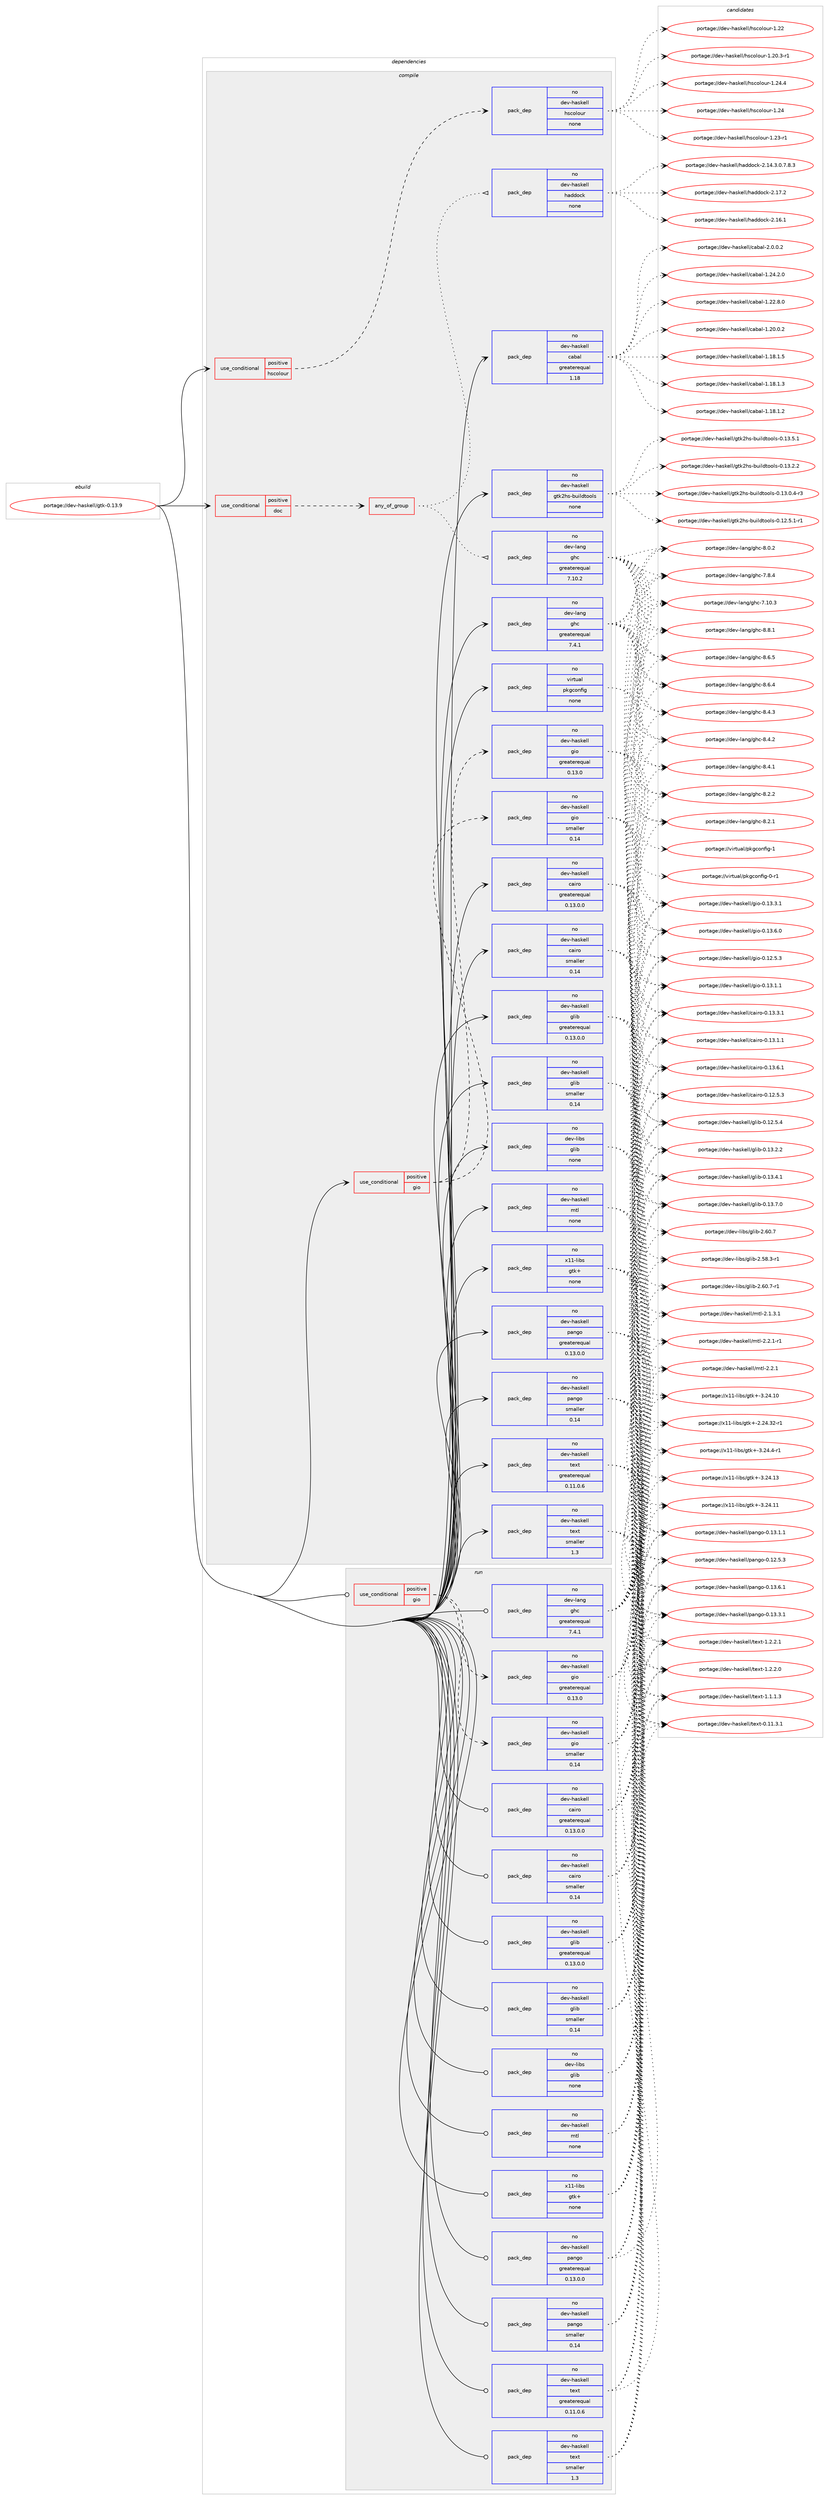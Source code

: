digraph prolog {

# *************
# Graph options
# *************

newrank=true;
concentrate=true;
compound=true;
graph [rankdir=LR,fontname=Helvetica,fontsize=10,ranksep=1.5];#, ranksep=2.5, nodesep=0.2];
edge  [arrowhead=vee];
node  [fontname=Helvetica,fontsize=10];

# **********
# The ebuild
# **********

subgraph cluster_leftcol {
color=gray;
label=<<i>ebuild</i>>;
id [label="portage://dev-haskell/gtk-0.13.9", color=red, width=4, href="../dev-haskell/gtk-0.13.9.svg"];
}

# ****************
# The dependencies
# ****************

subgraph cluster_midcol {
color=gray;
label=<<i>dependencies</i>>;
subgraph cluster_compile {
fillcolor="#eeeeee";
style=filled;
label=<<i>compile</i>>;
subgraph cond133798 {
dependency561298 [label=<<TABLE BORDER="0" CELLBORDER="1" CELLSPACING="0" CELLPADDING="4"><TR><TD ROWSPAN="3" CELLPADDING="10">use_conditional</TD></TR><TR><TD>positive</TD></TR><TR><TD>doc</TD></TR></TABLE>>, shape=none, color=red];
subgraph any6382 {
dependency561299 [label=<<TABLE BORDER="0" CELLBORDER="1" CELLSPACING="0" CELLPADDING="4"><TR><TD CELLPADDING="10">any_of_group</TD></TR></TABLE>>, shape=none, color=red];subgraph pack420881 {
dependency561300 [label=<<TABLE BORDER="0" CELLBORDER="1" CELLSPACING="0" CELLPADDING="4" WIDTH="220"><TR><TD ROWSPAN="6" CELLPADDING="30">pack_dep</TD></TR><TR><TD WIDTH="110">no</TD></TR><TR><TD>dev-haskell</TD></TR><TR><TD>haddock</TD></TR><TR><TD>none</TD></TR><TR><TD></TD></TR></TABLE>>, shape=none, color=blue];
}
dependency561299:e -> dependency561300:w [weight=20,style="dotted",arrowhead="oinv"];
subgraph pack420882 {
dependency561301 [label=<<TABLE BORDER="0" CELLBORDER="1" CELLSPACING="0" CELLPADDING="4" WIDTH="220"><TR><TD ROWSPAN="6" CELLPADDING="30">pack_dep</TD></TR><TR><TD WIDTH="110">no</TD></TR><TR><TD>dev-lang</TD></TR><TR><TD>ghc</TD></TR><TR><TD>greaterequal</TD></TR><TR><TD>7.10.2</TD></TR></TABLE>>, shape=none, color=blue];
}
dependency561299:e -> dependency561301:w [weight=20,style="dotted",arrowhead="oinv"];
}
dependency561298:e -> dependency561299:w [weight=20,style="dashed",arrowhead="vee"];
}
id:e -> dependency561298:w [weight=20,style="solid",arrowhead="vee"];
subgraph cond133799 {
dependency561302 [label=<<TABLE BORDER="0" CELLBORDER="1" CELLSPACING="0" CELLPADDING="4"><TR><TD ROWSPAN="3" CELLPADDING="10">use_conditional</TD></TR><TR><TD>positive</TD></TR><TR><TD>gio</TD></TR></TABLE>>, shape=none, color=red];
subgraph pack420883 {
dependency561303 [label=<<TABLE BORDER="0" CELLBORDER="1" CELLSPACING="0" CELLPADDING="4" WIDTH="220"><TR><TD ROWSPAN="6" CELLPADDING="30">pack_dep</TD></TR><TR><TD WIDTH="110">no</TD></TR><TR><TD>dev-haskell</TD></TR><TR><TD>gio</TD></TR><TR><TD>greaterequal</TD></TR><TR><TD>0.13.0</TD></TR></TABLE>>, shape=none, color=blue];
}
dependency561302:e -> dependency561303:w [weight=20,style="dashed",arrowhead="vee"];
subgraph pack420884 {
dependency561304 [label=<<TABLE BORDER="0" CELLBORDER="1" CELLSPACING="0" CELLPADDING="4" WIDTH="220"><TR><TD ROWSPAN="6" CELLPADDING="30">pack_dep</TD></TR><TR><TD WIDTH="110">no</TD></TR><TR><TD>dev-haskell</TD></TR><TR><TD>gio</TD></TR><TR><TD>smaller</TD></TR><TR><TD>0.14</TD></TR></TABLE>>, shape=none, color=blue];
}
dependency561302:e -> dependency561304:w [weight=20,style="dashed",arrowhead="vee"];
}
id:e -> dependency561302:w [weight=20,style="solid",arrowhead="vee"];
subgraph cond133800 {
dependency561305 [label=<<TABLE BORDER="0" CELLBORDER="1" CELLSPACING="0" CELLPADDING="4"><TR><TD ROWSPAN="3" CELLPADDING="10">use_conditional</TD></TR><TR><TD>positive</TD></TR><TR><TD>hscolour</TD></TR></TABLE>>, shape=none, color=red];
subgraph pack420885 {
dependency561306 [label=<<TABLE BORDER="0" CELLBORDER="1" CELLSPACING="0" CELLPADDING="4" WIDTH="220"><TR><TD ROWSPAN="6" CELLPADDING="30">pack_dep</TD></TR><TR><TD WIDTH="110">no</TD></TR><TR><TD>dev-haskell</TD></TR><TR><TD>hscolour</TD></TR><TR><TD>none</TD></TR><TR><TD></TD></TR></TABLE>>, shape=none, color=blue];
}
dependency561305:e -> dependency561306:w [weight=20,style="dashed",arrowhead="vee"];
}
id:e -> dependency561305:w [weight=20,style="solid",arrowhead="vee"];
subgraph pack420886 {
dependency561307 [label=<<TABLE BORDER="0" CELLBORDER="1" CELLSPACING="0" CELLPADDING="4" WIDTH="220"><TR><TD ROWSPAN="6" CELLPADDING="30">pack_dep</TD></TR><TR><TD WIDTH="110">no</TD></TR><TR><TD>dev-haskell</TD></TR><TR><TD>cabal</TD></TR><TR><TD>greaterequal</TD></TR><TR><TD>1.18</TD></TR></TABLE>>, shape=none, color=blue];
}
id:e -> dependency561307:w [weight=20,style="solid",arrowhead="vee"];
subgraph pack420887 {
dependency561308 [label=<<TABLE BORDER="0" CELLBORDER="1" CELLSPACING="0" CELLPADDING="4" WIDTH="220"><TR><TD ROWSPAN="6" CELLPADDING="30">pack_dep</TD></TR><TR><TD WIDTH="110">no</TD></TR><TR><TD>dev-haskell</TD></TR><TR><TD>cairo</TD></TR><TR><TD>greaterequal</TD></TR><TR><TD>0.13.0.0</TD></TR></TABLE>>, shape=none, color=blue];
}
id:e -> dependency561308:w [weight=20,style="solid",arrowhead="vee"];
subgraph pack420888 {
dependency561309 [label=<<TABLE BORDER="0" CELLBORDER="1" CELLSPACING="0" CELLPADDING="4" WIDTH="220"><TR><TD ROWSPAN="6" CELLPADDING="30">pack_dep</TD></TR><TR><TD WIDTH="110">no</TD></TR><TR><TD>dev-haskell</TD></TR><TR><TD>cairo</TD></TR><TR><TD>smaller</TD></TR><TR><TD>0.14</TD></TR></TABLE>>, shape=none, color=blue];
}
id:e -> dependency561309:w [weight=20,style="solid",arrowhead="vee"];
subgraph pack420889 {
dependency561310 [label=<<TABLE BORDER="0" CELLBORDER="1" CELLSPACING="0" CELLPADDING="4" WIDTH="220"><TR><TD ROWSPAN="6" CELLPADDING="30">pack_dep</TD></TR><TR><TD WIDTH="110">no</TD></TR><TR><TD>dev-haskell</TD></TR><TR><TD>glib</TD></TR><TR><TD>greaterequal</TD></TR><TR><TD>0.13.0.0</TD></TR></TABLE>>, shape=none, color=blue];
}
id:e -> dependency561310:w [weight=20,style="solid",arrowhead="vee"];
subgraph pack420890 {
dependency561311 [label=<<TABLE BORDER="0" CELLBORDER="1" CELLSPACING="0" CELLPADDING="4" WIDTH="220"><TR><TD ROWSPAN="6" CELLPADDING="30">pack_dep</TD></TR><TR><TD WIDTH="110">no</TD></TR><TR><TD>dev-haskell</TD></TR><TR><TD>glib</TD></TR><TR><TD>smaller</TD></TR><TR><TD>0.14</TD></TR></TABLE>>, shape=none, color=blue];
}
id:e -> dependency561311:w [weight=20,style="solid",arrowhead="vee"];
subgraph pack420891 {
dependency561312 [label=<<TABLE BORDER="0" CELLBORDER="1" CELLSPACING="0" CELLPADDING="4" WIDTH="220"><TR><TD ROWSPAN="6" CELLPADDING="30">pack_dep</TD></TR><TR><TD WIDTH="110">no</TD></TR><TR><TD>dev-haskell</TD></TR><TR><TD>gtk2hs-buildtools</TD></TR><TR><TD>none</TD></TR><TR><TD></TD></TR></TABLE>>, shape=none, color=blue];
}
id:e -> dependency561312:w [weight=20,style="solid",arrowhead="vee"];
subgraph pack420892 {
dependency561313 [label=<<TABLE BORDER="0" CELLBORDER="1" CELLSPACING="0" CELLPADDING="4" WIDTH="220"><TR><TD ROWSPAN="6" CELLPADDING="30">pack_dep</TD></TR><TR><TD WIDTH="110">no</TD></TR><TR><TD>dev-haskell</TD></TR><TR><TD>mtl</TD></TR><TR><TD>none</TD></TR><TR><TD></TD></TR></TABLE>>, shape=none, color=blue];
}
id:e -> dependency561313:w [weight=20,style="solid",arrowhead="vee"];
subgraph pack420893 {
dependency561314 [label=<<TABLE BORDER="0" CELLBORDER="1" CELLSPACING="0" CELLPADDING="4" WIDTH="220"><TR><TD ROWSPAN="6" CELLPADDING="30">pack_dep</TD></TR><TR><TD WIDTH="110">no</TD></TR><TR><TD>dev-haskell</TD></TR><TR><TD>pango</TD></TR><TR><TD>greaterequal</TD></TR><TR><TD>0.13.0.0</TD></TR></TABLE>>, shape=none, color=blue];
}
id:e -> dependency561314:w [weight=20,style="solid",arrowhead="vee"];
subgraph pack420894 {
dependency561315 [label=<<TABLE BORDER="0" CELLBORDER="1" CELLSPACING="0" CELLPADDING="4" WIDTH="220"><TR><TD ROWSPAN="6" CELLPADDING="30">pack_dep</TD></TR><TR><TD WIDTH="110">no</TD></TR><TR><TD>dev-haskell</TD></TR><TR><TD>pango</TD></TR><TR><TD>smaller</TD></TR><TR><TD>0.14</TD></TR></TABLE>>, shape=none, color=blue];
}
id:e -> dependency561315:w [weight=20,style="solid",arrowhead="vee"];
subgraph pack420895 {
dependency561316 [label=<<TABLE BORDER="0" CELLBORDER="1" CELLSPACING="0" CELLPADDING="4" WIDTH="220"><TR><TD ROWSPAN="6" CELLPADDING="30">pack_dep</TD></TR><TR><TD WIDTH="110">no</TD></TR><TR><TD>dev-haskell</TD></TR><TR><TD>text</TD></TR><TR><TD>greaterequal</TD></TR><TR><TD>0.11.0.6</TD></TR></TABLE>>, shape=none, color=blue];
}
id:e -> dependency561316:w [weight=20,style="solid",arrowhead="vee"];
subgraph pack420896 {
dependency561317 [label=<<TABLE BORDER="0" CELLBORDER="1" CELLSPACING="0" CELLPADDING="4" WIDTH="220"><TR><TD ROWSPAN="6" CELLPADDING="30">pack_dep</TD></TR><TR><TD WIDTH="110">no</TD></TR><TR><TD>dev-haskell</TD></TR><TR><TD>text</TD></TR><TR><TD>smaller</TD></TR><TR><TD>1.3</TD></TR></TABLE>>, shape=none, color=blue];
}
id:e -> dependency561317:w [weight=20,style="solid",arrowhead="vee"];
subgraph pack420897 {
dependency561318 [label=<<TABLE BORDER="0" CELLBORDER="1" CELLSPACING="0" CELLPADDING="4" WIDTH="220"><TR><TD ROWSPAN="6" CELLPADDING="30">pack_dep</TD></TR><TR><TD WIDTH="110">no</TD></TR><TR><TD>dev-lang</TD></TR><TR><TD>ghc</TD></TR><TR><TD>greaterequal</TD></TR><TR><TD>7.4.1</TD></TR></TABLE>>, shape=none, color=blue];
}
id:e -> dependency561318:w [weight=20,style="solid",arrowhead="vee"];
subgraph pack420898 {
dependency561319 [label=<<TABLE BORDER="0" CELLBORDER="1" CELLSPACING="0" CELLPADDING="4" WIDTH="220"><TR><TD ROWSPAN="6" CELLPADDING="30">pack_dep</TD></TR><TR><TD WIDTH="110">no</TD></TR><TR><TD>dev-libs</TD></TR><TR><TD>glib</TD></TR><TR><TD>none</TD></TR><TR><TD></TD></TR></TABLE>>, shape=none, color=blue];
}
id:e -> dependency561319:w [weight=20,style="solid",arrowhead="vee"];
subgraph pack420899 {
dependency561320 [label=<<TABLE BORDER="0" CELLBORDER="1" CELLSPACING="0" CELLPADDING="4" WIDTH="220"><TR><TD ROWSPAN="6" CELLPADDING="30">pack_dep</TD></TR><TR><TD WIDTH="110">no</TD></TR><TR><TD>virtual</TD></TR><TR><TD>pkgconfig</TD></TR><TR><TD>none</TD></TR><TR><TD></TD></TR></TABLE>>, shape=none, color=blue];
}
id:e -> dependency561320:w [weight=20,style="solid",arrowhead="vee"];
subgraph pack420900 {
dependency561321 [label=<<TABLE BORDER="0" CELLBORDER="1" CELLSPACING="0" CELLPADDING="4" WIDTH="220"><TR><TD ROWSPAN="6" CELLPADDING="30">pack_dep</TD></TR><TR><TD WIDTH="110">no</TD></TR><TR><TD>x11-libs</TD></TR><TR><TD>gtk+</TD></TR><TR><TD>none</TD></TR><TR><TD></TD></TR></TABLE>>, shape=none, color=blue];
}
id:e -> dependency561321:w [weight=20,style="solid",arrowhead="vee"];
}
subgraph cluster_compileandrun {
fillcolor="#eeeeee";
style=filled;
label=<<i>compile and run</i>>;
}
subgraph cluster_run {
fillcolor="#eeeeee";
style=filled;
label=<<i>run</i>>;
subgraph cond133801 {
dependency561322 [label=<<TABLE BORDER="0" CELLBORDER="1" CELLSPACING="0" CELLPADDING="4"><TR><TD ROWSPAN="3" CELLPADDING="10">use_conditional</TD></TR><TR><TD>positive</TD></TR><TR><TD>gio</TD></TR></TABLE>>, shape=none, color=red];
subgraph pack420901 {
dependency561323 [label=<<TABLE BORDER="0" CELLBORDER="1" CELLSPACING="0" CELLPADDING="4" WIDTH="220"><TR><TD ROWSPAN="6" CELLPADDING="30">pack_dep</TD></TR><TR><TD WIDTH="110">no</TD></TR><TR><TD>dev-haskell</TD></TR><TR><TD>gio</TD></TR><TR><TD>greaterequal</TD></TR><TR><TD>0.13.0</TD></TR></TABLE>>, shape=none, color=blue];
}
dependency561322:e -> dependency561323:w [weight=20,style="dashed",arrowhead="vee"];
subgraph pack420902 {
dependency561324 [label=<<TABLE BORDER="0" CELLBORDER="1" CELLSPACING="0" CELLPADDING="4" WIDTH="220"><TR><TD ROWSPAN="6" CELLPADDING="30">pack_dep</TD></TR><TR><TD WIDTH="110">no</TD></TR><TR><TD>dev-haskell</TD></TR><TR><TD>gio</TD></TR><TR><TD>smaller</TD></TR><TR><TD>0.14</TD></TR></TABLE>>, shape=none, color=blue];
}
dependency561322:e -> dependency561324:w [weight=20,style="dashed",arrowhead="vee"];
}
id:e -> dependency561322:w [weight=20,style="solid",arrowhead="odot"];
subgraph pack420903 {
dependency561325 [label=<<TABLE BORDER="0" CELLBORDER="1" CELLSPACING="0" CELLPADDING="4" WIDTH="220"><TR><TD ROWSPAN="6" CELLPADDING="30">pack_dep</TD></TR><TR><TD WIDTH="110">no</TD></TR><TR><TD>dev-haskell</TD></TR><TR><TD>cairo</TD></TR><TR><TD>greaterequal</TD></TR><TR><TD>0.13.0.0</TD></TR></TABLE>>, shape=none, color=blue];
}
id:e -> dependency561325:w [weight=20,style="solid",arrowhead="odot"];
subgraph pack420904 {
dependency561326 [label=<<TABLE BORDER="0" CELLBORDER="1" CELLSPACING="0" CELLPADDING="4" WIDTH="220"><TR><TD ROWSPAN="6" CELLPADDING="30">pack_dep</TD></TR><TR><TD WIDTH="110">no</TD></TR><TR><TD>dev-haskell</TD></TR><TR><TD>cairo</TD></TR><TR><TD>smaller</TD></TR><TR><TD>0.14</TD></TR></TABLE>>, shape=none, color=blue];
}
id:e -> dependency561326:w [weight=20,style="solid",arrowhead="odot"];
subgraph pack420905 {
dependency561327 [label=<<TABLE BORDER="0" CELLBORDER="1" CELLSPACING="0" CELLPADDING="4" WIDTH="220"><TR><TD ROWSPAN="6" CELLPADDING="30">pack_dep</TD></TR><TR><TD WIDTH="110">no</TD></TR><TR><TD>dev-haskell</TD></TR><TR><TD>glib</TD></TR><TR><TD>greaterequal</TD></TR><TR><TD>0.13.0.0</TD></TR></TABLE>>, shape=none, color=blue];
}
id:e -> dependency561327:w [weight=20,style="solid",arrowhead="odot"];
subgraph pack420906 {
dependency561328 [label=<<TABLE BORDER="0" CELLBORDER="1" CELLSPACING="0" CELLPADDING="4" WIDTH="220"><TR><TD ROWSPAN="6" CELLPADDING="30">pack_dep</TD></TR><TR><TD WIDTH="110">no</TD></TR><TR><TD>dev-haskell</TD></TR><TR><TD>glib</TD></TR><TR><TD>smaller</TD></TR><TR><TD>0.14</TD></TR></TABLE>>, shape=none, color=blue];
}
id:e -> dependency561328:w [weight=20,style="solid",arrowhead="odot"];
subgraph pack420907 {
dependency561329 [label=<<TABLE BORDER="0" CELLBORDER="1" CELLSPACING="0" CELLPADDING="4" WIDTH="220"><TR><TD ROWSPAN="6" CELLPADDING="30">pack_dep</TD></TR><TR><TD WIDTH="110">no</TD></TR><TR><TD>dev-haskell</TD></TR><TR><TD>mtl</TD></TR><TR><TD>none</TD></TR><TR><TD></TD></TR></TABLE>>, shape=none, color=blue];
}
id:e -> dependency561329:w [weight=20,style="solid",arrowhead="odot"];
subgraph pack420908 {
dependency561330 [label=<<TABLE BORDER="0" CELLBORDER="1" CELLSPACING="0" CELLPADDING="4" WIDTH="220"><TR><TD ROWSPAN="6" CELLPADDING="30">pack_dep</TD></TR><TR><TD WIDTH="110">no</TD></TR><TR><TD>dev-haskell</TD></TR><TR><TD>pango</TD></TR><TR><TD>greaterequal</TD></TR><TR><TD>0.13.0.0</TD></TR></TABLE>>, shape=none, color=blue];
}
id:e -> dependency561330:w [weight=20,style="solid",arrowhead="odot"];
subgraph pack420909 {
dependency561331 [label=<<TABLE BORDER="0" CELLBORDER="1" CELLSPACING="0" CELLPADDING="4" WIDTH="220"><TR><TD ROWSPAN="6" CELLPADDING="30">pack_dep</TD></TR><TR><TD WIDTH="110">no</TD></TR><TR><TD>dev-haskell</TD></TR><TR><TD>pango</TD></TR><TR><TD>smaller</TD></TR><TR><TD>0.14</TD></TR></TABLE>>, shape=none, color=blue];
}
id:e -> dependency561331:w [weight=20,style="solid",arrowhead="odot"];
subgraph pack420910 {
dependency561332 [label=<<TABLE BORDER="0" CELLBORDER="1" CELLSPACING="0" CELLPADDING="4" WIDTH="220"><TR><TD ROWSPAN="6" CELLPADDING="30">pack_dep</TD></TR><TR><TD WIDTH="110">no</TD></TR><TR><TD>dev-haskell</TD></TR><TR><TD>text</TD></TR><TR><TD>greaterequal</TD></TR><TR><TD>0.11.0.6</TD></TR></TABLE>>, shape=none, color=blue];
}
id:e -> dependency561332:w [weight=20,style="solid",arrowhead="odot"];
subgraph pack420911 {
dependency561333 [label=<<TABLE BORDER="0" CELLBORDER="1" CELLSPACING="0" CELLPADDING="4" WIDTH="220"><TR><TD ROWSPAN="6" CELLPADDING="30">pack_dep</TD></TR><TR><TD WIDTH="110">no</TD></TR><TR><TD>dev-haskell</TD></TR><TR><TD>text</TD></TR><TR><TD>smaller</TD></TR><TR><TD>1.3</TD></TR></TABLE>>, shape=none, color=blue];
}
id:e -> dependency561333:w [weight=20,style="solid",arrowhead="odot"];
subgraph pack420912 {
dependency561334 [label=<<TABLE BORDER="0" CELLBORDER="1" CELLSPACING="0" CELLPADDING="4" WIDTH="220"><TR><TD ROWSPAN="6" CELLPADDING="30">pack_dep</TD></TR><TR><TD WIDTH="110">no</TD></TR><TR><TD>dev-lang</TD></TR><TR><TD>ghc</TD></TR><TR><TD>greaterequal</TD></TR><TR><TD>7.4.1</TD></TR></TABLE>>, shape=none, color=blue];
}
id:e -> dependency561334:w [weight=20,style="solid",arrowhead="odot"];
subgraph pack420913 {
dependency561335 [label=<<TABLE BORDER="0" CELLBORDER="1" CELLSPACING="0" CELLPADDING="4" WIDTH="220"><TR><TD ROWSPAN="6" CELLPADDING="30">pack_dep</TD></TR><TR><TD WIDTH="110">no</TD></TR><TR><TD>dev-libs</TD></TR><TR><TD>glib</TD></TR><TR><TD>none</TD></TR><TR><TD></TD></TR></TABLE>>, shape=none, color=blue];
}
id:e -> dependency561335:w [weight=20,style="solid",arrowhead="odot"];
subgraph pack420914 {
dependency561336 [label=<<TABLE BORDER="0" CELLBORDER="1" CELLSPACING="0" CELLPADDING="4" WIDTH="220"><TR><TD ROWSPAN="6" CELLPADDING="30">pack_dep</TD></TR><TR><TD WIDTH="110">no</TD></TR><TR><TD>x11-libs</TD></TR><TR><TD>gtk+</TD></TR><TR><TD>none</TD></TR><TR><TD></TD></TR></TABLE>>, shape=none, color=blue];
}
id:e -> dependency561336:w [weight=20,style="solid",arrowhead="odot"];
}
}

# **************
# The candidates
# **************

subgraph cluster_choices {
rank=same;
color=gray;
label=<<i>candidates</i>>;

subgraph choice420881 {
color=black;
nodesep=1;
choice100101118451049711510710110810847104971001001119910745504649554650 [label="portage://dev-haskell/haddock-2.17.2", color=red, width=4,href="../dev-haskell/haddock-2.17.2.svg"];
choice100101118451049711510710110810847104971001001119910745504649544649 [label="portage://dev-haskell/haddock-2.16.1", color=red, width=4,href="../dev-haskell/haddock-2.16.1.svg"];
choice1001011184510497115107101108108471049710010011199107455046495246514648465546564651 [label="portage://dev-haskell/haddock-2.14.3.0.7.8.3", color=red, width=4,href="../dev-haskell/haddock-2.14.3.0.7.8.3.svg"];
dependency561300:e -> choice100101118451049711510710110810847104971001001119910745504649554650:w [style=dotted,weight="100"];
dependency561300:e -> choice100101118451049711510710110810847104971001001119910745504649544649:w [style=dotted,weight="100"];
dependency561300:e -> choice1001011184510497115107101108108471049710010011199107455046495246514648465546564651:w [style=dotted,weight="100"];
}
subgraph choice420882 {
color=black;
nodesep=1;
choice10010111845108971101034710310499455646564649 [label="portage://dev-lang/ghc-8.8.1", color=red, width=4,href="../dev-lang/ghc-8.8.1.svg"];
choice10010111845108971101034710310499455646544653 [label="portage://dev-lang/ghc-8.6.5", color=red, width=4,href="../dev-lang/ghc-8.6.5.svg"];
choice10010111845108971101034710310499455646544652 [label="portage://dev-lang/ghc-8.6.4", color=red, width=4,href="../dev-lang/ghc-8.6.4.svg"];
choice10010111845108971101034710310499455646524651 [label="portage://dev-lang/ghc-8.4.3", color=red, width=4,href="../dev-lang/ghc-8.4.3.svg"];
choice10010111845108971101034710310499455646524650 [label="portage://dev-lang/ghc-8.4.2", color=red, width=4,href="../dev-lang/ghc-8.4.2.svg"];
choice10010111845108971101034710310499455646524649 [label="portage://dev-lang/ghc-8.4.1", color=red, width=4,href="../dev-lang/ghc-8.4.1.svg"];
choice10010111845108971101034710310499455646504650 [label="portage://dev-lang/ghc-8.2.2", color=red, width=4,href="../dev-lang/ghc-8.2.2.svg"];
choice10010111845108971101034710310499455646504649 [label="portage://dev-lang/ghc-8.2.1", color=red, width=4,href="../dev-lang/ghc-8.2.1.svg"];
choice10010111845108971101034710310499455646484650 [label="portage://dev-lang/ghc-8.0.2", color=red, width=4,href="../dev-lang/ghc-8.0.2.svg"];
choice10010111845108971101034710310499455546564652 [label="portage://dev-lang/ghc-7.8.4", color=red, width=4,href="../dev-lang/ghc-7.8.4.svg"];
choice1001011184510897110103471031049945554649484651 [label="portage://dev-lang/ghc-7.10.3", color=red, width=4,href="../dev-lang/ghc-7.10.3.svg"];
dependency561301:e -> choice10010111845108971101034710310499455646564649:w [style=dotted,weight="100"];
dependency561301:e -> choice10010111845108971101034710310499455646544653:w [style=dotted,weight="100"];
dependency561301:e -> choice10010111845108971101034710310499455646544652:w [style=dotted,weight="100"];
dependency561301:e -> choice10010111845108971101034710310499455646524651:w [style=dotted,weight="100"];
dependency561301:e -> choice10010111845108971101034710310499455646524650:w [style=dotted,weight="100"];
dependency561301:e -> choice10010111845108971101034710310499455646524649:w [style=dotted,weight="100"];
dependency561301:e -> choice10010111845108971101034710310499455646504650:w [style=dotted,weight="100"];
dependency561301:e -> choice10010111845108971101034710310499455646504649:w [style=dotted,weight="100"];
dependency561301:e -> choice10010111845108971101034710310499455646484650:w [style=dotted,weight="100"];
dependency561301:e -> choice10010111845108971101034710310499455546564652:w [style=dotted,weight="100"];
dependency561301:e -> choice1001011184510897110103471031049945554649484651:w [style=dotted,weight="100"];
}
subgraph choice420883 {
color=black;
nodesep=1;
choice100101118451049711510710110810847103105111454846495146544648 [label="portage://dev-haskell/gio-0.13.6.0", color=red, width=4,href="../dev-haskell/gio-0.13.6.0.svg"];
choice100101118451049711510710110810847103105111454846495146514649 [label="portage://dev-haskell/gio-0.13.3.1", color=red, width=4,href="../dev-haskell/gio-0.13.3.1.svg"];
choice100101118451049711510710110810847103105111454846495146494649 [label="portage://dev-haskell/gio-0.13.1.1", color=red, width=4,href="../dev-haskell/gio-0.13.1.1.svg"];
choice100101118451049711510710110810847103105111454846495046534651 [label="portage://dev-haskell/gio-0.12.5.3", color=red, width=4,href="../dev-haskell/gio-0.12.5.3.svg"];
dependency561303:e -> choice100101118451049711510710110810847103105111454846495146544648:w [style=dotted,weight="100"];
dependency561303:e -> choice100101118451049711510710110810847103105111454846495146514649:w [style=dotted,weight="100"];
dependency561303:e -> choice100101118451049711510710110810847103105111454846495146494649:w [style=dotted,weight="100"];
dependency561303:e -> choice100101118451049711510710110810847103105111454846495046534651:w [style=dotted,weight="100"];
}
subgraph choice420884 {
color=black;
nodesep=1;
choice100101118451049711510710110810847103105111454846495146544648 [label="portage://dev-haskell/gio-0.13.6.0", color=red, width=4,href="../dev-haskell/gio-0.13.6.0.svg"];
choice100101118451049711510710110810847103105111454846495146514649 [label="portage://dev-haskell/gio-0.13.3.1", color=red, width=4,href="../dev-haskell/gio-0.13.3.1.svg"];
choice100101118451049711510710110810847103105111454846495146494649 [label="portage://dev-haskell/gio-0.13.1.1", color=red, width=4,href="../dev-haskell/gio-0.13.1.1.svg"];
choice100101118451049711510710110810847103105111454846495046534651 [label="portage://dev-haskell/gio-0.12.5.3", color=red, width=4,href="../dev-haskell/gio-0.12.5.3.svg"];
dependency561304:e -> choice100101118451049711510710110810847103105111454846495146544648:w [style=dotted,weight="100"];
dependency561304:e -> choice100101118451049711510710110810847103105111454846495146514649:w [style=dotted,weight="100"];
dependency561304:e -> choice100101118451049711510710110810847103105111454846495146494649:w [style=dotted,weight="100"];
dependency561304:e -> choice100101118451049711510710110810847103105111454846495046534651:w [style=dotted,weight="100"];
}
subgraph choice420885 {
color=black;
nodesep=1;
choice1001011184510497115107101108108471041159911110811111711445494650524652 [label="portage://dev-haskell/hscolour-1.24.4", color=red, width=4,href="../dev-haskell/hscolour-1.24.4.svg"];
choice100101118451049711510710110810847104115991111081111171144549465052 [label="portage://dev-haskell/hscolour-1.24", color=red, width=4,href="../dev-haskell/hscolour-1.24.svg"];
choice1001011184510497115107101108108471041159911110811111711445494650514511449 [label="portage://dev-haskell/hscolour-1.23-r1", color=red, width=4,href="../dev-haskell/hscolour-1.23-r1.svg"];
choice100101118451049711510710110810847104115991111081111171144549465050 [label="portage://dev-haskell/hscolour-1.22", color=red, width=4,href="../dev-haskell/hscolour-1.22.svg"];
choice10010111845104971151071011081084710411599111108111117114454946504846514511449 [label="portage://dev-haskell/hscolour-1.20.3-r1", color=red, width=4,href="../dev-haskell/hscolour-1.20.3-r1.svg"];
dependency561306:e -> choice1001011184510497115107101108108471041159911110811111711445494650524652:w [style=dotted,weight="100"];
dependency561306:e -> choice100101118451049711510710110810847104115991111081111171144549465052:w [style=dotted,weight="100"];
dependency561306:e -> choice1001011184510497115107101108108471041159911110811111711445494650514511449:w [style=dotted,weight="100"];
dependency561306:e -> choice100101118451049711510710110810847104115991111081111171144549465050:w [style=dotted,weight="100"];
dependency561306:e -> choice10010111845104971151071011081084710411599111108111117114454946504846514511449:w [style=dotted,weight="100"];
}
subgraph choice420886 {
color=black;
nodesep=1;
choice100101118451049711510710110810847999798971084550464846484650 [label="portage://dev-haskell/cabal-2.0.0.2", color=red, width=4,href="../dev-haskell/cabal-2.0.0.2.svg"];
choice10010111845104971151071011081084799979897108454946505246504648 [label="portage://dev-haskell/cabal-1.24.2.0", color=red, width=4,href="../dev-haskell/cabal-1.24.2.0.svg"];
choice10010111845104971151071011081084799979897108454946505046564648 [label="portage://dev-haskell/cabal-1.22.8.0", color=red, width=4,href="../dev-haskell/cabal-1.22.8.0.svg"];
choice10010111845104971151071011081084799979897108454946504846484650 [label="portage://dev-haskell/cabal-1.20.0.2", color=red, width=4,href="../dev-haskell/cabal-1.20.0.2.svg"];
choice10010111845104971151071011081084799979897108454946495646494653 [label="portage://dev-haskell/cabal-1.18.1.5", color=red, width=4,href="../dev-haskell/cabal-1.18.1.5.svg"];
choice10010111845104971151071011081084799979897108454946495646494651 [label="portage://dev-haskell/cabal-1.18.1.3", color=red, width=4,href="../dev-haskell/cabal-1.18.1.3.svg"];
choice10010111845104971151071011081084799979897108454946495646494650 [label="portage://dev-haskell/cabal-1.18.1.2", color=red, width=4,href="../dev-haskell/cabal-1.18.1.2.svg"];
dependency561307:e -> choice100101118451049711510710110810847999798971084550464846484650:w [style=dotted,weight="100"];
dependency561307:e -> choice10010111845104971151071011081084799979897108454946505246504648:w [style=dotted,weight="100"];
dependency561307:e -> choice10010111845104971151071011081084799979897108454946505046564648:w [style=dotted,weight="100"];
dependency561307:e -> choice10010111845104971151071011081084799979897108454946504846484650:w [style=dotted,weight="100"];
dependency561307:e -> choice10010111845104971151071011081084799979897108454946495646494653:w [style=dotted,weight="100"];
dependency561307:e -> choice10010111845104971151071011081084799979897108454946495646494651:w [style=dotted,weight="100"];
dependency561307:e -> choice10010111845104971151071011081084799979897108454946495646494650:w [style=dotted,weight="100"];
}
subgraph choice420887 {
color=black;
nodesep=1;
choice1001011184510497115107101108108479997105114111454846495146544649 [label="portage://dev-haskell/cairo-0.13.6.1", color=red, width=4,href="../dev-haskell/cairo-0.13.6.1.svg"];
choice1001011184510497115107101108108479997105114111454846495146514649 [label="portage://dev-haskell/cairo-0.13.3.1", color=red, width=4,href="../dev-haskell/cairo-0.13.3.1.svg"];
choice1001011184510497115107101108108479997105114111454846495146494649 [label="portage://dev-haskell/cairo-0.13.1.1", color=red, width=4,href="../dev-haskell/cairo-0.13.1.1.svg"];
choice1001011184510497115107101108108479997105114111454846495046534651 [label="portage://dev-haskell/cairo-0.12.5.3", color=red, width=4,href="../dev-haskell/cairo-0.12.5.3.svg"];
dependency561308:e -> choice1001011184510497115107101108108479997105114111454846495146544649:w [style=dotted,weight="100"];
dependency561308:e -> choice1001011184510497115107101108108479997105114111454846495146514649:w [style=dotted,weight="100"];
dependency561308:e -> choice1001011184510497115107101108108479997105114111454846495146494649:w [style=dotted,weight="100"];
dependency561308:e -> choice1001011184510497115107101108108479997105114111454846495046534651:w [style=dotted,weight="100"];
}
subgraph choice420888 {
color=black;
nodesep=1;
choice1001011184510497115107101108108479997105114111454846495146544649 [label="portage://dev-haskell/cairo-0.13.6.1", color=red, width=4,href="../dev-haskell/cairo-0.13.6.1.svg"];
choice1001011184510497115107101108108479997105114111454846495146514649 [label="portage://dev-haskell/cairo-0.13.3.1", color=red, width=4,href="../dev-haskell/cairo-0.13.3.1.svg"];
choice1001011184510497115107101108108479997105114111454846495146494649 [label="portage://dev-haskell/cairo-0.13.1.1", color=red, width=4,href="../dev-haskell/cairo-0.13.1.1.svg"];
choice1001011184510497115107101108108479997105114111454846495046534651 [label="portage://dev-haskell/cairo-0.12.5.3", color=red, width=4,href="../dev-haskell/cairo-0.12.5.3.svg"];
dependency561309:e -> choice1001011184510497115107101108108479997105114111454846495146544649:w [style=dotted,weight="100"];
dependency561309:e -> choice1001011184510497115107101108108479997105114111454846495146514649:w [style=dotted,weight="100"];
dependency561309:e -> choice1001011184510497115107101108108479997105114111454846495146494649:w [style=dotted,weight="100"];
dependency561309:e -> choice1001011184510497115107101108108479997105114111454846495046534651:w [style=dotted,weight="100"];
}
subgraph choice420889 {
color=black;
nodesep=1;
choice10010111845104971151071011081084710310810598454846495146554648 [label="portage://dev-haskell/glib-0.13.7.0", color=red, width=4,href="../dev-haskell/glib-0.13.7.0.svg"];
choice10010111845104971151071011081084710310810598454846495146524649 [label="portage://dev-haskell/glib-0.13.4.1", color=red, width=4,href="../dev-haskell/glib-0.13.4.1.svg"];
choice10010111845104971151071011081084710310810598454846495146504650 [label="portage://dev-haskell/glib-0.13.2.2", color=red, width=4,href="../dev-haskell/glib-0.13.2.2.svg"];
choice10010111845104971151071011081084710310810598454846495046534652 [label="portage://dev-haskell/glib-0.12.5.4", color=red, width=4,href="../dev-haskell/glib-0.12.5.4.svg"];
dependency561310:e -> choice10010111845104971151071011081084710310810598454846495146554648:w [style=dotted,weight="100"];
dependency561310:e -> choice10010111845104971151071011081084710310810598454846495146524649:w [style=dotted,weight="100"];
dependency561310:e -> choice10010111845104971151071011081084710310810598454846495146504650:w [style=dotted,weight="100"];
dependency561310:e -> choice10010111845104971151071011081084710310810598454846495046534652:w [style=dotted,weight="100"];
}
subgraph choice420890 {
color=black;
nodesep=1;
choice10010111845104971151071011081084710310810598454846495146554648 [label="portage://dev-haskell/glib-0.13.7.0", color=red, width=4,href="../dev-haskell/glib-0.13.7.0.svg"];
choice10010111845104971151071011081084710310810598454846495146524649 [label="portage://dev-haskell/glib-0.13.4.1", color=red, width=4,href="../dev-haskell/glib-0.13.4.1.svg"];
choice10010111845104971151071011081084710310810598454846495146504650 [label="portage://dev-haskell/glib-0.13.2.2", color=red, width=4,href="../dev-haskell/glib-0.13.2.2.svg"];
choice10010111845104971151071011081084710310810598454846495046534652 [label="portage://dev-haskell/glib-0.12.5.4", color=red, width=4,href="../dev-haskell/glib-0.12.5.4.svg"];
dependency561311:e -> choice10010111845104971151071011081084710310810598454846495146554648:w [style=dotted,weight="100"];
dependency561311:e -> choice10010111845104971151071011081084710310810598454846495146524649:w [style=dotted,weight="100"];
dependency561311:e -> choice10010111845104971151071011081084710310810598454846495146504650:w [style=dotted,weight="100"];
dependency561311:e -> choice10010111845104971151071011081084710310810598454846495046534652:w [style=dotted,weight="100"];
}
subgraph choice420891 {
color=black;
nodesep=1;
choice100101118451049711510710110810847103116107501041154598117105108100116111111108115454846495146534649 [label="portage://dev-haskell/gtk2hs-buildtools-0.13.5.1", color=red, width=4,href="../dev-haskell/gtk2hs-buildtools-0.13.5.1.svg"];
choice100101118451049711510710110810847103116107501041154598117105108100116111111108115454846495146504650 [label="portage://dev-haskell/gtk2hs-buildtools-0.13.2.2", color=red, width=4,href="../dev-haskell/gtk2hs-buildtools-0.13.2.2.svg"];
choice1001011184510497115107101108108471031161075010411545981171051081001161111111081154548464951464846524511451 [label="portage://dev-haskell/gtk2hs-buildtools-0.13.0.4-r3", color=red, width=4,href="../dev-haskell/gtk2hs-buildtools-0.13.0.4-r3.svg"];
choice1001011184510497115107101108108471031161075010411545981171051081001161111111081154548464950465346494511449 [label="portage://dev-haskell/gtk2hs-buildtools-0.12.5.1-r1", color=red, width=4,href="../dev-haskell/gtk2hs-buildtools-0.12.5.1-r1.svg"];
dependency561312:e -> choice100101118451049711510710110810847103116107501041154598117105108100116111111108115454846495146534649:w [style=dotted,weight="100"];
dependency561312:e -> choice100101118451049711510710110810847103116107501041154598117105108100116111111108115454846495146504650:w [style=dotted,weight="100"];
dependency561312:e -> choice1001011184510497115107101108108471031161075010411545981171051081001161111111081154548464951464846524511451:w [style=dotted,weight="100"];
dependency561312:e -> choice1001011184510497115107101108108471031161075010411545981171051081001161111111081154548464950465346494511449:w [style=dotted,weight="100"];
}
subgraph choice420892 {
color=black;
nodesep=1;
choice1001011184510497115107101108108471091161084550465046494511449 [label="portage://dev-haskell/mtl-2.2.1-r1", color=red, width=4,href="../dev-haskell/mtl-2.2.1-r1.svg"];
choice100101118451049711510710110810847109116108455046504649 [label="portage://dev-haskell/mtl-2.2.1", color=red, width=4,href="../dev-haskell/mtl-2.2.1.svg"];
choice1001011184510497115107101108108471091161084550464946514649 [label="portage://dev-haskell/mtl-2.1.3.1", color=red, width=4,href="../dev-haskell/mtl-2.1.3.1.svg"];
dependency561313:e -> choice1001011184510497115107101108108471091161084550465046494511449:w [style=dotted,weight="100"];
dependency561313:e -> choice100101118451049711510710110810847109116108455046504649:w [style=dotted,weight="100"];
dependency561313:e -> choice1001011184510497115107101108108471091161084550464946514649:w [style=dotted,weight="100"];
}
subgraph choice420893 {
color=black;
nodesep=1;
choice10010111845104971151071011081084711297110103111454846495146544649 [label="portage://dev-haskell/pango-0.13.6.1", color=red, width=4,href="../dev-haskell/pango-0.13.6.1.svg"];
choice10010111845104971151071011081084711297110103111454846495146514649 [label="portage://dev-haskell/pango-0.13.3.1", color=red, width=4,href="../dev-haskell/pango-0.13.3.1.svg"];
choice10010111845104971151071011081084711297110103111454846495146494649 [label="portage://dev-haskell/pango-0.13.1.1", color=red, width=4,href="../dev-haskell/pango-0.13.1.1.svg"];
choice10010111845104971151071011081084711297110103111454846495046534651 [label="portage://dev-haskell/pango-0.12.5.3", color=red, width=4,href="../dev-haskell/pango-0.12.5.3.svg"];
dependency561314:e -> choice10010111845104971151071011081084711297110103111454846495146544649:w [style=dotted,weight="100"];
dependency561314:e -> choice10010111845104971151071011081084711297110103111454846495146514649:w [style=dotted,weight="100"];
dependency561314:e -> choice10010111845104971151071011081084711297110103111454846495146494649:w [style=dotted,weight="100"];
dependency561314:e -> choice10010111845104971151071011081084711297110103111454846495046534651:w [style=dotted,weight="100"];
}
subgraph choice420894 {
color=black;
nodesep=1;
choice10010111845104971151071011081084711297110103111454846495146544649 [label="portage://dev-haskell/pango-0.13.6.1", color=red, width=4,href="../dev-haskell/pango-0.13.6.1.svg"];
choice10010111845104971151071011081084711297110103111454846495146514649 [label="portage://dev-haskell/pango-0.13.3.1", color=red, width=4,href="../dev-haskell/pango-0.13.3.1.svg"];
choice10010111845104971151071011081084711297110103111454846495146494649 [label="portage://dev-haskell/pango-0.13.1.1", color=red, width=4,href="../dev-haskell/pango-0.13.1.1.svg"];
choice10010111845104971151071011081084711297110103111454846495046534651 [label="portage://dev-haskell/pango-0.12.5.3", color=red, width=4,href="../dev-haskell/pango-0.12.5.3.svg"];
dependency561315:e -> choice10010111845104971151071011081084711297110103111454846495146544649:w [style=dotted,weight="100"];
dependency561315:e -> choice10010111845104971151071011081084711297110103111454846495146514649:w [style=dotted,weight="100"];
dependency561315:e -> choice10010111845104971151071011081084711297110103111454846495146494649:w [style=dotted,weight="100"];
dependency561315:e -> choice10010111845104971151071011081084711297110103111454846495046534651:w [style=dotted,weight="100"];
}
subgraph choice420895 {
color=black;
nodesep=1;
choice1001011184510497115107101108108471161011201164549465046504649 [label="portage://dev-haskell/text-1.2.2.1", color=red, width=4,href="../dev-haskell/text-1.2.2.1.svg"];
choice1001011184510497115107101108108471161011201164549465046504648 [label="portage://dev-haskell/text-1.2.2.0", color=red, width=4,href="../dev-haskell/text-1.2.2.0.svg"];
choice1001011184510497115107101108108471161011201164549464946494651 [label="portage://dev-haskell/text-1.1.1.3", color=red, width=4,href="../dev-haskell/text-1.1.1.3.svg"];
choice100101118451049711510710110810847116101120116454846494946514649 [label="portage://dev-haskell/text-0.11.3.1", color=red, width=4,href="../dev-haskell/text-0.11.3.1.svg"];
dependency561316:e -> choice1001011184510497115107101108108471161011201164549465046504649:w [style=dotted,weight="100"];
dependency561316:e -> choice1001011184510497115107101108108471161011201164549465046504648:w [style=dotted,weight="100"];
dependency561316:e -> choice1001011184510497115107101108108471161011201164549464946494651:w [style=dotted,weight="100"];
dependency561316:e -> choice100101118451049711510710110810847116101120116454846494946514649:w [style=dotted,weight="100"];
}
subgraph choice420896 {
color=black;
nodesep=1;
choice1001011184510497115107101108108471161011201164549465046504649 [label="portage://dev-haskell/text-1.2.2.1", color=red, width=4,href="../dev-haskell/text-1.2.2.1.svg"];
choice1001011184510497115107101108108471161011201164549465046504648 [label="portage://dev-haskell/text-1.2.2.0", color=red, width=4,href="../dev-haskell/text-1.2.2.0.svg"];
choice1001011184510497115107101108108471161011201164549464946494651 [label="portage://dev-haskell/text-1.1.1.3", color=red, width=4,href="../dev-haskell/text-1.1.1.3.svg"];
choice100101118451049711510710110810847116101120116454846494946514649 [label="portage://dev-haskell/text-0.11.3.1", color=red, width=4,href="../dev-haskell/text-0.11.3.1.svg"];
dependency561317:e -> choice1001011184510497115107101108108471161011201164549465046504649:w [style=dotted,weight="100"];
dependency561317:e -> choice1001011184510497115107101108108471161011201164549465046504648:w [style=dotted,weight="100"];
dependency561317:e -> choice1001011184510497115107101108108471161011201164549464946494651:w [style=dotted,weight="100"];
dependency561317:e -> choice100101118451049711510710110810847116101120116454846494946514649:w [style=dotted,weight="100"];
}
subgraph choice420897 {
color=black;
nodesep=1;
choice10010111845108971101034710310499455646564649 [label="portage://dev-lang/ghc-8.8.1", color=red, width=4,href="../dev-lang/ghc-8.8.1.svg"];
choice10010111845108971101034710310499455646544653 [label="portage://dev-lang/ghc-8.6.5", color=red, width=4,href="../dev-lang/ghc-8.6.5.svg"];
choice10010111845108971101034710310499455646544652 [label="portage://dev-lang/ghc-8.6.4", color=red, width=4,href="../dev-lang/ghc-8.6.4.svg"];
choice10010111845108971101034710310499455646524651 [label="portage://dev-lang/ghc-8.4.3", color=red, width=4,href="../dev-lang/ghc-8.4.3.svg"];
choice10010111845108971101034710310499455646524650 [label="portage://dev-lang/ghc-8.4.2", color=red, width=4,href="../dev-lang/ghc-8.4.2.svg"];
choice10010111845108971101034710310499455646524649 [label="portage://dev-lang/ghc-8.4.1", color=red, width=4,href="../dev-lang/ghc-8.4.1.svg"];
choice10010111845108971101034710310499455646504650 [label="portage://dev-lang/ghc-8.2.2", color=red, width=4,href="../dev-lang/ghc-8.2.2.svg"];
choice10010111845108971101034710310499455646504649 [label="portage://dev-lang/ghc-8.2.1", color=red, width=4,href="../dev-lang/ghc-8.2.1.svg"];
choice10010111845108971101034710310499455646484650 [label="portage://dev-lang/ghc-8.0.2", color=red, width=4,href="../dev-lang/ghc-8.0.2.svg"];
choice10010111845108971101034710310499455546564652 [label="portage://dev-lang/ghc-7.8.4", color=red, width=4,href="../dev-lang/ghc-7.8.4.svg"];
choice1001011184510897110103471031049945554649484651 [label="portage://dev-lang/ghc-7.10.3", color=red, width=4,href="../dev-lang/ghc-7.10.3.svg"];
dependency561318:e -> choice10010111845108971101034710310499455646564649:w [style=dotted,weight="100"];
dependency561318:e -> choice10010111845108971101034710310499455646544653:w [style=dotted,weight="100"];
dependency561318:e -> choice10010111845108971101034710310499455646544652:w [style=dotted,weight="100"];
dependency561318:e -> choice10010111845108971101034710310499455646524651:w [style=dotted,weight="100"];
dependency561318:e -> choice10010111845108971101034710310499455646524650:w [style=dotted,weight="100"];
dependency561318:e -> choice10010111845108971101034710310499455646524649:w [style=dotted,weight="100"];
dependency561318:e -> choice10010111845108971101034710310499455646504650:w [style=dotted,weight="100"];
dependency561318:e -> choice10010111845108971101034710310499455646504649:w [style=dotted,weight="100"];
dependency561318:e -> choice10010111845108971101034710310499455646484650:w [style=dotted,weight="100"];
dependency561318:e -> choice10010111845108971101034710310499455546564652:w [style=dotted,weight="100"];
dependency561318:e -> choice1001011184510897110103471031049945554649484651:w [style=dotted,weight="100"];
}
subgraph choice420898 {
color=black;
nodesep=1;
choice10010111845108105981154710310810598455046544846554511449 [label="portage://dev-libs/glib-2.60.7-r1", color=red, width=4,href="../dev-libs/glib-2.60.7-r1.svg"];
choice1001011184510810598115471031081059845504654484655 [label="portage://dev-libs/glib-2.60.7", color=red, width=4,href="../dev-libs/glib-2.60.7.svg"];
choice10010111845108105981154710310810598455046535646514511449 [label="portage://dev-libs/glib-2.58.3-r1", color=red, width=4,href="../dev-libs/glib-2.58.3-r1.svg"];
dependency561319:e -> choice10010111845108105981154710310810598455046544846554511449:w [style=dotted,weight="100"];
dependency561319:e -> choice1001011184510810598115471031081059845504654484655:w [style=dotted,weight="100"];
dependency561319:e -> choice10010111845108105981154710310810598455046535646514511449:w [style=dotted,weight="100"];
}
subgraph choice420899 {
color=black;
nodesep=1;
choice1181051141161179710847112107103991111101021051034549 [label="portage://virtual/pkgconfig-1", color=red, width=4,href="../virtual/pkgconfig-1.svg"];
choice11810511411611797108471121071039911111010210510345484511449 [label="portage://virtual/pkgconfig-0-r1", color=red, width=4,href="../virtual/pkgconfig-0-r1.svg"];
dependency561320:e -> choice1181051141161179710847112107103991111101021051034549:w [style=dotted,weight="100"];
dependency561320:e -> choice11810511411611797108471121071039911111010210510345484511449:w [style=dotted,weight="100"];
}
subgraph choice420900 {
color=black;
nodesep=1;
choice120494945108105981154710311610743455146505246524511449 [label="portage://x11-libs/gtk+-3.24.4-r1", color=red, width=4,href="../x11-libs/gtk+-3.24.4-r1.svg"];
choice1204949451081059811547103116107434551465052464951 [label="portage://x11-libs/gtk+-3.24.13", color=red, width=4,href="../x11-libs/gtk+-3.24.13.svg"];
choice1204949451081059811547103116107434551465052464949 [label="portage://x11-libs/gtk+-3.24.11", color=red, width=4,href="../x11-libs/gtk+-3.24.11.svg"];
choice1204949451081059811547103116107434551465052464948 [label="portage://x11-libs/gtk+-3.24.10", color=red, width=4,href="../x11-libs/gtk+-3.24.10.svg"];
choice12049494510810598115471031161074345504650524651504511449 [label="portage://x11-libs/gtk+-2.24.32-r1", color=red, width=4,href="../x11-libs/gtk+-2.24.32-r1.svg"];
dependency561321:e -> choice120494945108105981154710311610743455146505246524511449:w [style=dotted,weight="100"];
dependency561321:e -> choice1204949451081059811547103116107434551465052464951:w [style=dotted,weight="100"];
dependency561321:e -> choice1204949451081059811547103116107434551465052464949:w [style=dotted,weight="100"];
dependency561321:e -> choice1204949451081059811547103116107434551465052464948:w [style=dotted,weight="100"];
dependency561321:e -> choice12049494510810598115471031161074345504650524651504511449:w [style=dotted,weight="100"];
}
subgraph choice420901 {
color=black;
nodesep=1;
choice100101118451049711510710110810847103105111454846495146544648 [label="portage://dev-haskell/gio-0.13.6.0", color=red, width=4,href="../dev-haskell/gio-0.13.6.0.svg"];
choice100101118451049711510710110810847103105111454846495146514649 [label="portage://dev-haskell/gio-0.13.3.1", color=red, width=4,href="../dev-haskell/gio-0.13.3.1.svg"];
choice100101118451049711510710110810847103105111454846495146494649 [label="portage://dev-haskell/gio-0.13.1.1", color=red, width=4,href="../dev-haskell/gio-0.13.1.1.svg"];
choice100101118451049711510710110810847103105111454846495046534651 [label="portage://dev-haskell/gio-0.12.5.3", color=red, width=4,href="../dev-haskell/gio-0.12.5.3.svg"];
dependency561323:e -> choice100101118451049711510710110810847103105111454846495146544648:w [style=dotted,weight="100"];
dependency561323:e -> choice100101118451049711510710110810847103105111454846495146514649:w [style=dotted,weight="100"];
dependency561323:e -> choice100101118451049711510710110810847103105111454846495146494649:w [style=dotted,weight="100"];
dependency561323:e -> choice100101118451049711510710110810847103105111454846495046534651:w [style=dotted,weight="100"];
}
subgraph choice420902 {
color=black;
nodesep=1;
choice100101118451049711510710110810847103105111454846495146544648 [label="portage://dev-haskell/gio-0.13.6.0", color=red, width=4,href="../dev-haskell/gio-0.13.6.0.svg"];
choice100101118451049711510710110810847103105111454846495146514649 [label="portage://dev-haskell/gio-0.13.3.1", color=red, width=4,href="../dev-haskell/gio-0.13.3.1.svg"];
choice100101118451049711510710110810847103105111454846495146494649 [label="portage://dev-haskell/gio-0.13.1.1", color=red, width=4,href="../dev-haskell/gio-0.13.1.1.svg"];
choice100101118451049711510710110810847103105111454846495046534651 [label="portage://dev-haskell/gio-0.12.5.3", color=red, width=4,href="../dev-haskell/gio-0.12.5.3.svg"];
dependency561324:e -> choice100101118451049711510710110810847103105111454846495146544648:w [style=dotted,weight="100"];
dependency561324:e -> choice100101118451049711510710110810847103105111454846495146514649:w [style=dotted,weight="100"];
dependency561324:e -> choice100101118451049711510710110810847103105111454846495146494649:w [style=dotted,weight="100"];
dependency561324:e -> choice100101118451049711510710110810847103105111454846495046534651:w [style=dotted,weight="100"];
}
subgraph choice420903 {
color=black;
nodesep=1;
choice1001011184510497115107101108108479997105114111454846495146544649 [label="portage://dev-haskell/cairo-0.13.6.1", color=red, width=4,href="../dev-haskell/cairo-0.13.6.1.svg"];
choice1001011184510497115107101108108479997105114111454846495146514649 [label="portage://dev-haskell/cairo-0.13.3.1", color=red, width=4,href="../dev-haskell/cairo-0.13.3.1.svg"];
choice1001011184510497115107101108108479997105114111454846495146494649 [label="portage://dev-haskell/cairo-0.13.1.1", color=red, width=4,href="../dev-haskell/cairo-0.13.1.1.svg"];
choice1001011184510497115107101108108479997105114111454846495046534651 [label="portage://dev-haskell/cairo-0.12.5.3", color=red, width=4,href="../dev-haskell/cairo-0.12.5.3.svg"];
dependency561325:e -> choice1001011184510497115107101108108479997105114111454846495146544649:w [style=dotted,weight="100"];
dependency561325:e -> choice1001011184510497115107101108108479997105114111454846495146514649:w [style=dotted,weight="100"];
dependency561325:e -> choice1001011184510497115107101108108479997105114111454846495146494649:w [style=dotted,weight="100"];
dependency561325:e -> choice1001011184510497115107101108108479997105114111454846495046534651:w [style=dotted,weight="100"];
}
subgraph choice420904 {
color=black;
nodesep=1;
choice1001011184510497115107101108108479997105114111454846495146544649 [label="portage://dev-haskell/cairo-0.13.6.1", color=red, width=4,href="../dev-haskell/cairo-0.13.6.1.svg"];
choice1001011184510497115107101108108479997105114111454846495146514649 [label="portage://dev-haskell/cairo-0.13.3.1", color=red, width=4,href="../dev-haskell/cairo-0.13.3.1.svg"];
choice1001011184510497115107101108108479997105114111454846495146494649 [label="portage://dev-haskell/cairo-0.13.1.1", color=red, width=4,href="../dev-haskell/cairo-0.13.1.1.svg"];
choice1001011184510497115107101108108479997105114111454846495046534651 [label="portage://dev-haskell/cairo-0.12.5.3", color=red, width=4,href="../dev-haskell/cairo-0.12.5.3.svg"];
dependency561326:e -> choice1001011184510497115107101108108479997105114111454846495146544649:w [style=dotted,weight="100"];
dependency561326:e -> choice1001011184510497115107101108108479997105114111454846495146514649:w [style=dotted,weight="100"];
dependency561326:e -> choice1001011184510497115107101108108479997105114111454846495146494649:w [style=dotted,weight="100"];
dependency561326:e -> choice1001011184510497115107101108108479997105114111454846495046534651:w [style=dotted,weight="100"];
}
subgraph choice420905 {
color=black;
nodesep=1;
choice10010111845104971151071011081084710310810598454846495146554648 [label="portage://dev-haskell/glib-0.13.7.0", color=red, width=4,href="../dev-haskell/glib-0.13.7.0.svg"];
choice10010111845104971151071011081084710310810598454846495146524649 [label="portage://dev-haskell/glib-0.13.4.1", color=red, width=4,href="../dev-haskell/glib-0.13.4.1.svg"];
choice10010111845104971151071011081084710310810598454846495146504650 [label="portage://dev-haskell/glib-0.13.2.2", color=red, width=4,href="../dev-haskell/glib-0.13.2.2.svg"];
choice10010111845104971151071011081084710310810598454846495046534652 [label="portage://dev-haskell/glib-0.12.5.4", color=red, width=4,href="../dev-haskell/glib-0.12.5.4.svg"];
dependency561327:e -> choice10010111845104971151071011081084710310810598454846495146554648:w [style=dotted,weight="100"];
dependency561327:e -> choice10010111845104971151071011081084710310810598454846495146524649:w [style=dotted,weight="100"];
dependency561327:e -> choice10010111845104971151071011081084710310810598454846495146504650:w [style=dotted,weight="100"];
dependency561327:e -> choice10010111845104971151071011081084710310810598454846495046534652:w [style=dotted,weight="100"];
}
subgraph choice420906 {
color=black;
nodesep=1;
choice10010111845104971151071011081084710310810598454846495146554648 [label="portage://dev-haskell/glib-0.13.7.0", color=red, width=4,href="../dev-haskell/glib-0.13.7.0.svg"];
choice10010111845104971151071011081084710310810598454846495146524649 [label="portage://dev-haskell/glib-0.13.4.1", color=red, width=4,href="../dev-haskell/glib-0.13.4.1.svg"];
choice10010111845104971151071011081084710310810598454846495146504650 [label="portage://dev-haskell/glib-0.13.2.2", color=red, width=4,href="../dev-haskell/glib-0.13.2.2.svg"];
choice10010111845104971151071011081084710310810598454846495046534652 [label="portage://dev-haskell/glib-0.12.5.4", color=red, width=4,href="../dev-haskell/glib-0.12.5.4.svg"];
dependency561328:e -> choice10010111845104971151071011081084710310810598454846495146554648:w [style=dotted,weight="100"];
dependency561328:e -> choice10010111845104971151071011081084710310810598454846495146524649:w [style=dotted,weight="100"];
dependency561328:e -> choice10010111845104971151071011081084710310810598454846495146504650:w [style=dotted,weight="100"];
dependency561328:e -> choice10010111845104971151071011081084710310810598454846495046534652:w [style=dotted,weight="100"];
}
subgraph choice420907 {
color=black;
nodesep=1;
choice1001011184510497115107101108108471091161084550465046494511449 [label="portage://dev-haskell/mtl-2.2.1-r1", color=red, width=4,href="../dev-haskell/mtl-2.2.1-r1.svg"];
choice100101118451049711510710110810847109116108455046504649 [label="portage://dev-haskell/mtl-2.2.1", color=red, width=4,href="../dev-haskell/mtl-2.2.1.svg"];
choice1001011184510497115107101108108471091161084550464946514649 [label="portage://dev-haskell/mtl-2.1.3.1", color=red, width=4,href="../dev-haskell/mtl-2.1.3.1.svg"];
dependency561329:e -> choice1001011184510497115107101108108471091161084550465046494511449:w [style=dotted,weight="100"];
dependency561329:e -> choice100101118451049711510710110810847109116108455046504649:w [style=dotted,weight="100"];
dependency561329:e -> choice1001011184510497115107101108108471091161084550464946514649:w [style=dotted,weight="100"];
}
subgraph choice420908 {
color=black;
nodesep=1;
choice10010111845104971151071011081084711297110103111454846495146544649 [label="portage://dev-haskell/pango-0.13.6.1", color=red, width=4,href="../dev-haskell/pango-0.13.6.1.svg"];
choice10010111845104971151071011081084711297110103111454846495146514649 [label="portage://dev-haskell/pango-0.13.3.1", color=red, width=4,href="../dev-haskell/pango-0.13.3.1.svg"];
choice10010111845104971151071011081084711297110103111454846495146494649 [label="portage://dev-haskell/pango-0.13.1.1", color=red, width=4,href="../dev-haskell/pango-0.13.1.1.svg"];
choice10010111845104971151071011081084711297110103111454846495046534651 [label="portage://dev-haskell/pango-0.12.5.3", color=red, width=4,href="../dev-haskell/pango-0.12.5.3.svg"];
dependency561330:e -> choice10010111845104971151071011081084711297110103111454846495146544649:w [style=dotted,weight="100"];
dependency561330:e -> choice10010111845104971151071011081084711297110103111454846495146514649:w [style=dotted,weight="100"];
dependency561330:e -> choice10010111845104971151071011081084711297110103111454846495146494649:w [style=dotted,weight="100"];
dependency561330:e -> choice10010111845104971151071011081084711297110103111454846495046534651:w [style=dotted,weight="100"];
}
subgraph choice420909 {
color=black;
nodesep=1;
choice10010111845104971151071011081084711297110103111454846495146544649 [label="portage://dev-haskell/pango-0.13.6.1", color=red, width=4,href="../dev-haskell/pango-0.13.6.1.svg"];
choice10010111845104971151071011081084711297110103111454846495146514649 [label="portage://dev-haskell/pango-0.13.3.1", color=red, width=4,href="../dev-haskell/pango-0.13.3.1.svg"];
choice10010111845104971151071011081084711297110103111454846495146494649 [label="portage://dev-haskell/pango-0.13.1.1", color=red, width=4,href="../dev-haskell/pango-0.13.1.1.svg"];
choice10010111845104971151071011081084711297110103111454846495046534651 [label="portage://dev-haskell/pango-0.12.5.3", color=red, width=4,href="../dev-haskell/pango-0.12.5.3.svg"];
dependency561331:e -> choice10010111845104971151071011081084711297110103111454846495146544649:w [style=dotted,weight="100"];
dependency561331:e -> choice10010111845104971151071011081084711297110103111454846495146514649:w [style=dotted,weight="100"];
dependency561331:e -> choice10010111845104971151071011081084711297110103111454846495146494649:w [style=dotted,weight="100"];
dependency561331:e -> choice10010111845104971151071011081084711297110103111454846495046534651:w [style=dotted,weight="100"];
}
subgraph choice420910 {
color=black;
nodesep=1;
choice1001011184510497115107101108108471161011201164549465046504649 [label="portage://dev-haskell/text-1.2.2.1", color=red, width=4,href="../dev-haskell/text-1.2.2.1.svg"];
choice1001011184510497115107101108108471161011201164549465046504648 [label="portage://dev-haskell/text-1.2.2.0", color=red, width=4,href="../dev-haskell/text-1.2.2.0.svg"];
choice1001011184510497115107101108108471161011201164549464946494651 [label="portage://dev-haskell/text-1.1.1.3", color=red, width=4,href="../dev-haskell/text-1.1.1.3.svg"];
choice100101118451049711510710110810847116101120116454846494946514649 [label="portage://dev-haskell/text-0.11.3.1", color=red, width=4,href="../dev-haskell/text-0.11.3.1.svg"];
dependency561332:e -> choice1001011184510497115107101108108471161011201164549465046504649:w [style=dotted,weight="100"];
dependency561332:e -> choice1001011184510497115107101108108471161011201164549465046504648:w [style=dotted,weight="100"];
dependency561332:e -> choice1001011184510497115107101108108471161011201164549464946494651:w [style=dotted,weight="100"];
dependency561332:e -> choice100101118451049711510710110810847116101120116454846494946514649:w [style=dotted,weight="100"];
}
subgraph choice420911 {
color=black;
nodesep=1;
choice1001011184510497115107101108108471161011201164549465046504649 [label="portage://dev-haskell/text-1.2.2.1", color=red, width=4,href="../dev-haskell/text-1.2.2.1.svg"];
choice1001011184510497115107101108108471161011201164549465046504648 [label="portage://dev-haskell/text-1.2.2.0", color=red, width=4,href="../dev-haskell/text-1.2.2.0.svg"];
choice1001011184510497115107101108108471161011201164549464946494651 [label="portage://dev-haskell/text-1.1.1.3", color=red, width=4,href="../dev-haskell/text-1.1.1.3.svg"];
choice100101118451049711510710110810847116101120116454846494946514649 [label="portage://dev-haskell/text-0.11.3.1", color=red, width=4,href="../dev-haskell/text-0.11.3.1.svg"];
dependency561333:e -> choice1001011184510497115107101108108471161011201164549465046504649:w [style=dotted,weight="100"];
dependency561333:e -> choice1001011184510497115107101108108471161011201164549465046504648:w [style=dotted,weight="100"];
dependency561333:e -> choice1001011184510497115107101108108471161011201164549464946494651:w [style=dotted,weight="100"];
dependency561333:e -> choice100101118451049711510710110810847116101120116454846494946514649:w [style=dotted,weight="100"];
}
subgraph choice420912 {
color=black;
nodesep=1;
choice10010111845108971101034710310499455646564649 [label="portage://dev-lang/ghc-8.8.1", color=red, width=4,href="../dev-lang/ghc-8.8.1.svg"];
choice10010111845108971101034710310499455646544653 [label="portage://dev-lang/ghc-8.6.5", color=red, width=4,href="../dev-lang/ghc-8.6.5.svg"];
choice10010111845108971101034710310499455646544652 [label="portage://dev-lang/ghc-8.6.4", color=red, width=4,href="../dev-lang/ghc-8.6.4.svg"];
choice10010111845108971101034710310499455646524651 [label="portage://dev-lang/ghc-8.4.3", color=red, width=4,href="../dev-lang/ghc-8.4.3.svg"];
choice10010111845108971101034710310499455646524650 [label="portage://dev-lang/ghc-8.4.2", color=red, width=4,href="../dev-lang/ghc-8.4.2.svg"];
choice10010111845108971101034710310499455646524649 [label="portage://dev-lang/ghc-8.4.1", color=red, width=4,href="../dev-lang/ghc-8.4.1.svg"];
choice10010111845108971101034710310499455646504650 [label="portage://dev-lang/ghc-8.2.2", color=red, width=4,href="../dev-lang/ghc-8.2.2.svg"];
choice10010111845108971101034710310499455646504649 [label="portage://dev-lang/ghc-8.2.1", color=red, width=4,href="../dev-lang/ghc-8.2.1.svg"];
choice10010111845108971101034710310499455646484650 [label="portage://dev-lang/ghc-8.0.2", color=red, width=4,href="../dev-lang/ghc-8.0.2.svg"];
choice10010111845108971101034710310499455546564652 [label="portage://dev-lang/ghc-7.8.4", color=red, width=4,href="../dev-lang/ghc-7.8.4.svg"];
choice1001011184510897110103471031049945554649484651 [label="portage://dev-lang/ghc-7.10.3", color=red, width=4,href="../dev-lang/ghc-7.10.3.svg"];
dependency561334:e -> choice10010111845108971101034710310499455646564649:w [style=dotted,weight="100"];
dependency561334:e -> choice10010111845108971101034710310499455646544653:w [style=dotted,weight="100"];
dependency561334:e -> choice10010111845108971101034710310499455646544652:w [style=dotted,weight="100"];
dependency561334:e -> choice10010111845108971101034710310499455646524651:w [style=dotted,weight="100"];
dependency561334:e -> choice10010111845108971101034710310499455646524650:w [style=dotted,weight="100"];
dependency561334:e -> choice10010111845108971101034710310499455646524649:w [style=dotted,weight="100"];
dependency561334:e -> choice10010111845108971101034710310499455646504650:w [style=dotted,weight="100"];
dependency561334:e -> choice10010111845108971101034710310499455646504649:w [style=dotted,weight="100"];
dependency561334:e -> choice10010111845108971101034710310499455646484650:w [style=dotted,weight="100"];
dependency561334:e -> choice10010111845108971101034710310499455546564652:w [style=dotted,weight="100"];
dependency561334:e -> choice1001011184510897110103471031049945554649484651:w [style=dotted,weight="100"];
}
subgraph choice420913 {
color=black;
nodesep=1;
choice10010111845108105981154710310810598455046544846554511449 [label="portage://dev-libs/glib-2.60.7-r1", color=red, width=4,href="../dev-libs/glib-2.60.7-r1.svg"];
choice1001011184510810598115471031081059845504654484655 [label="portage://dev-libs/glib-2.60.7", color=red, width=4,href="../dev-libs/glib-2.60.7.svg"];
choice10010111845108105981154710310810598455046535646514511449 [label="portage://dev-libs/glib-2.58.3-r1", color=red, width=4,href="../dev-libs/glib-2.58.3-r1.svg"];
dependency561335:e -> choice10010111845108105981154710310810598455046544846554511449:w [style=dotted,weight="100"];
dependency561335:e -> choice1001011184510810598115471031081059845504654484655:w [style=dotted,weight="100"];
dependency561335:e -> choice10010111845108105981154710310810598455046535646514511449:w [style=dotted,weight="100"];
}
subgraph choice420914 {
color=black;
nodesep=1;
choice120494945108105981154710311610743455146505246524511449 [label="portage://x11-libs/gtk+-3.24.4-r1", color=red, width=4,href="../x11-libs/gtk+-3.24.4-r1.svg"];
choice1204949451081059811547103116107434551465052464951 [label="portage://x11-libs/gtk+-3.24.13", color=red, width=4,href="../x11-libs/gtk+-3.24.13.svg"];
choice1204949451081059811547103116107434551465052464949 [label="portage://x11-libs/gtk+-3.24.11", color=red, width=4,href="../x11-libs/gtk+-3.24.11.svg"];
choice1204949451081059811547103116107434551465052464948 [label="portage://x11-libs/gtk+-3.24.10", color=red, width=4,href="../x11-libs/gtk+-3.24.10.svg"];
choice12049494510810598115471031161074345504650524651504511449 [label="portage://x11-libs/gtk+-2.24.32-r1", color=red, width=4,href="../x11-libs/gtk+-2.24.32-r1.svg"];
dependency561336:e -> choice120494945108105981154710311610743455146505246524511449:w [style=dotted,weight="100"];
dependency561336:e -> choice1204949451081059811547103116107434551465052464951:w [style=dotted,weight="100"];
dependency561336:e -> choice1204949451081059811547103116107434551465052464949:w [style=dotted,weight="100"];
dependency561336:e -> choice1204949451081059811547103116107434551465052464948:w [style=dotted,weight="100"];
dependency561336:e -> choice12049494510810598115471031161074345504650524651504511449:w [style=dotted,weight="100"];
}
}

}
